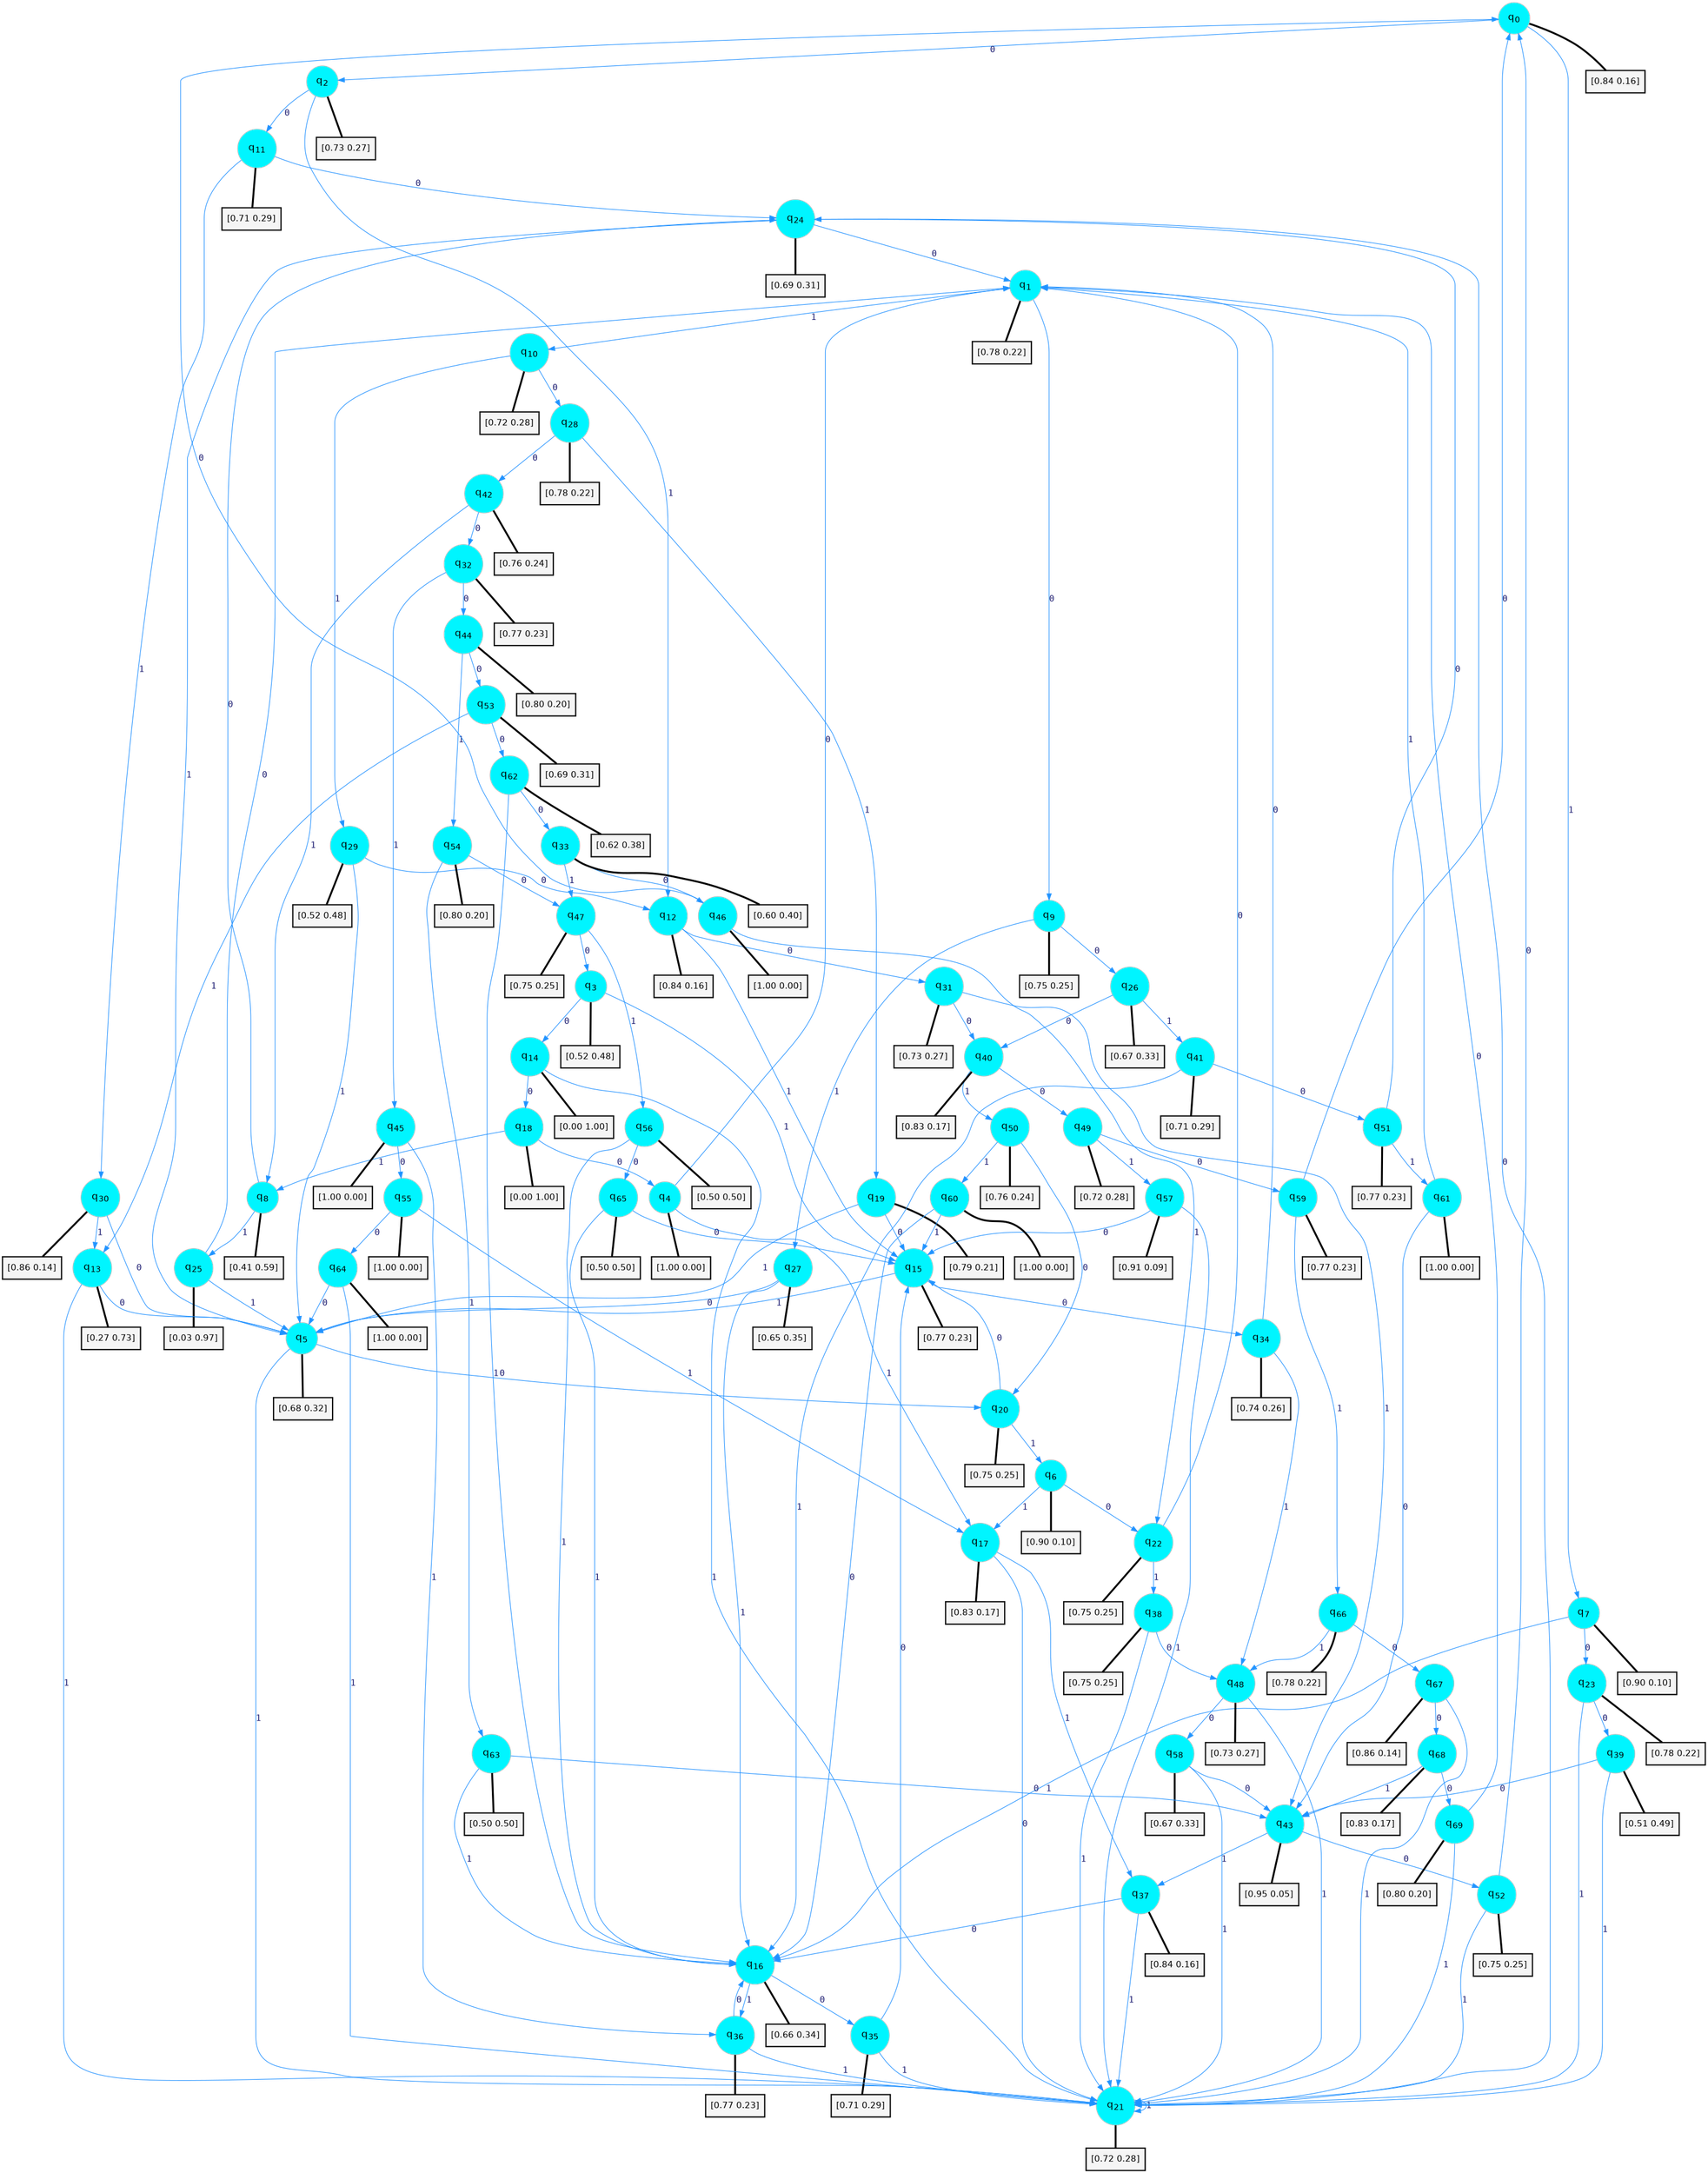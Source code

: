 digraph G {
graph [
bgcolor=transparent, dpi=300, rankdir=TD, size="40,25"];
node [
color=gray, fillcolor=turquoise1, fontcolor=black, fontname=Helvetica, fontsize=16, fontweight=bold, shape=circle, style=filled];
edge [
arrowsize=1, color=dodgerblue1, fontcolor=midnightblue, fontname=courier, fontweight=bold, penwidth=1, style=solid, weight=20];
0[label=<q<SUB>0</SUB>>];
1[label=<q<SUB>1</SUB>>];
2[label=<q<SUB>2</SUB>>];
3[label=<q<SUB>3</SUB>>];
4[label=<q<SUB>4</SUB>>];
5[label=<q<SUB>5</SUB>>];
6[label=<q<SUB>6</SUB>>];
7[label=<q<SUB>7</SUB>>];
8[label=<q<SUB>8</SUB>>];
9[label=<q<SUB>9</SUB>>];
10[label=<q<SUB>10</SUB>>];
11[label=<q<SUB>11</SUB>>];
12[label=<q<SUB>12</SUB>>];
13[label=<q<SUB>13</SUB>>];
14[label=<q<SUB>14</SUB>>];
15[label=<q<SUB>15</SUB>>];
16[label=<q<SUB>16</SUB>>];
17[label=<q<SUB>17</SUB>>];
18[label=<q<SUB>18</SUB>>];
19[label=<q<SUB>19</SUB>>];
20[label=<q<SUB>20</SUB>>];
21[label=<q<SUB>21</SUB>>];
22[label=<q<SUB>22</SUB>>];
23[label=<q<SUB>23</SUB>>];
24[label=<q<SUB>24</SUB>>];
25[label=<q<SUB>25</SUB>>];
26[label=<q<SUB>26</SUB>>];
27[label=<q<SUB>27</SUB>>];
28[label=<q<SUB>28</SUB>>];
29[label=<q<SUB>29</SUB>>];
30[label=<q<SUB>30</SUB>>];
31[label=<q<SUB>31</SUB>>];
32[label=<q<SUB>32</SUB>>];
33[label=<q<SUB>33</SUB>>];
34[label=<q<SUB>34</SUB>>];
35[label=<q<SUB>35</SUB>>];
36[label=<q<SUB>36</SUB>>];
37[label=<q<SUB>37</SUB>>];
38[label=<q<SUB>38</SUB>>];
39[label=<q<SUB>39</SUB>>];
40[label=<q<SUB>40</SUB>>];
41[label=<q<SUB>41</SUB>>];
42[label=<q<SUB>42</SUB>>];
43[label=<q<SUB>43</SUB>>];
44[label=<q<SUB>44</SUB>>];
45[label=<q<SUB>45</SUB>>];
46[label=<q<SUB>46</SUB>>];
47[label=<q<SUB>47</SUB>>];
48[label=<q<SUB>48</SUB>>];
49[label=<q<SUB>49</SUB>>];
50[label=<q<SUB>50</SUB>>];
51[label=<q<SUB>51</SUB>>];
52[label=<q<SUB>52</SUB>>];
53[label=<q<SUB>53</SUB>>];
54[label=<q<SUB>54</SUB>>];
55[label=<q<SUB>55</SUB>>];
56[label=<q<SUB>56</SUB>>];
57[label=<q<SUB>57</SUB>>];
58[label=<q<SUB>58</SUB>>];
59[label=<q<SUB>59</SUB>>];
60[label=<q<SUB>60</SUB>>];
61[label=<q<SUB>61</SUB>>];
62[label=<q<SUB>62</SUB>>];
63[label=<q<SUB>63</SUB>>];
64[label=<q<SUB>64</SUB>>];
65[label=<q<SUB>65</SUB>>];
66[label=<q<SUB>66</SUB>>];
67[label=<q<SUB>67</SUB>>];
68[label=<q<SUB>68</SUB>>];
69[label=<q<SUB>69</SUB>>];
70[label="[0.84 0.16]", shape=box,fontcolor=black, fontname=Helvetica, fontsize=14, penwidth=2, fillcolor=whitesmoke,color=black];
71[label="[0.78 0.22]", shape=box,fontcolor=black, fontname=Helvetica, fontsize=14, penwidth=2, fillcolor=whitesmoke,color=black];
72[label="[0.73 0.27]", shape=box,fontcolor=black, fontname=Helvetica, fontsize=14, penwidth=2, fillcolor=whitesmoke,color=black];
73[label="[0.52 0.48]", shape=box,fontcolor=black, fontname=Helvetica, fontsize=14, penwidth=2, fillcolor=whitesmoke,color=black];
74[label="[1.00 0.00]", shape=box,fontcolor=black, fontname=Helvetica, fontsize=14, penwidth=2, fillcolor=whitesmoke,color=black];
75[label="[0.68 0.32]", shape=box,fontcolor=black, fontname=Helvetica, fontsize=14, penwidth=2, fillcolor=whitesmoke,color=black];
76[label="[0.90 0.10]", shape=box,fontcolor=black, fontname=Helvetica, fontsize=14, penwidth=2, fillcolor=whitesmoke,color=black];
77[label="[0.90 0.10]", shape=box,fontcolor=black, fontname=Helvetica, fontsize=14, penwidth=2, fillcolor=whitesmoke,color=black];
78[label="[0.41 0.59]", shape=box,fontcolor=black, fontname=Helvetica, fontsize=14, penwidth=2, fillcolor=whitesmoke,color=black];
79[label="[0.75 0.25]", shape=box,fontcolor=black, fontname=Helvetica, fontsize=14, penwidth=2, fillcolor=whitesmoke,color=black];
80[label="[0.72 0.28]", shape=box,fontcolor=black, fontname=Helvetica, fontsize=14, penwidth=2, fillcolor=whitesmoke,color=black];
81[label="[0.71 0.29]", shape=box,fontcolor=black, fontname=Helvetica, fontsize=14, penwidth=2, fillcolor=whitesmoke,color=black];
82[label="[0.84 0.16]", shape=box,fontcolor=black, fontname=Helvetica, fontsize=14, penwidth=2, fillcolor=whitesmoke,color=black];
83[label="[0.27 0.73]", shape=box,fontcolor=black, fontname=Helvetica, fontsize=14, penwidth=2, fillcolor=whitesmoke,color=black];
84[label="[0.00 1.00]", shape=box,fontcolor=black, fontname=Helvetica, fontsize=14, penwidth=2, fillcolor=whitesmoke,color=black];
85[label="[0.77 0.23]", shape=box,fontcolor=black, fontname=Helvetica, fontsize=14, penwidth=2, fillcolor=whitesmoke,color=black];
86[label="[0.66 0.34]", shape=box,fontcolor=black, fontname=Helvetica, fontsize=14, penwidth=2, fillcolor=whitesmoke,color=black];
87[label="[0.83 0.17]", shape=box,fontcolor=black, fontname=Helvetica, fontsize=14, penwidth=2, fillcolor=whitesmoke,color=black];
88[label="[0.00 1.00]", shape=box,fontcolor=black, fontname=Helvetica, fontsize=14, penwidth=2, fillcolor=whitesmoke,color=black];
89[label="[0.79 0.21]", shape=box,fontcolor=black, fontname=Helvetica, fontsize=14, penwidth=2, fillcolor=whitesmoke,color=black];
90[label="[0.75 0.25]", shape=box,fontcolor=black, fontname=Helvetica, fontsize=14, penwidth=2, fillcolor=whitesmoke,color=black];
91[label="[0.72 0.28]", shape=box,fontcolor=black, fontname=Helvetica, fontsize=14, penwidth=2, fillcolor=whitesmoke,color=black];
92[label="[0.75 0.25]", shape=box,fontcolor=black, fontname=Helvetica, fontsize=14, penwidth=2, fillcolor=whitesmoke,color=black];
93[label="[0.78 0.22]", shape=box,fontcolor=black, fontname=Helvetica, fontsize=14, penwidth=2, fillcolor=whitesmoke,color=black];
94[label="[0.69 0.31]", shape=box,fontcolor=black, fontname=Helvetica, fontsize=14, penwidth=2, fillcolor=whitesmoke,color=black];
95[label="[0.03 0.97]", shape=box,fontcolor=black, fontname=Helvetica, fontsize=14, penwidth=2, fillcolor=whitesmoke,color=black];
96[label="[0.67 0.33]", shape=box,fontcolor=black, fontname=Helvetica, fontsize=14, penwidth=2, fillcolor=whitesmoke,color=black];
97[label="[0.65 0.35]", shape=box,fontcolor=black, fontname=Helvetica, fontsize=14, penwidth=2, fillcolor=whitesmoke,color=black];
98[label="[0.78 0.22]", shape=box,fontcolor=black, fontname=Helvetica, fontsize=14, penwidth=2, fillcolor=whitesmoke,color=black];
99[label="[0.52 0.48]", shape=box,fontcolor=black, fontname=Helvetica, fontsize=14, penwidth=2, fillcolor=whitesmoke,color=black];
100[label="[0.86 0.14]", shape=box,fontcolor=black, fontname=Helvetica, fontsize=14, penwidth=2, fillcolor=whitesmoke,color=black];
101[label="[0.73 0.27]", shape=box,fontcolor=black, fontname=Helvetica, fontsize=14, penwidth=2, fillcolor=whitesmoke,color=black];
102[label="[0.77 0.23]", shape=box,fontcolor=black, fontname=Helvetica, fontsize=14, penwidth=2, fillcolor=whitesmoke,color=black];
103[label="[0.60 0.40]", shape=box,fontcolor=black, fontname=Helvetica, fontsize=14, penwidth=2, fillcolor=whitesmoke,color=black];
104[label="[0.74 0.26]", shape=box,fontcolor=black, fontname=Helvetica, fontsize=14, penwidth=2, fillcolor=whitesmoke,color=black];
105[label="[0.71 0.29]", shape=box,fontcolor=black, fontname=Helvetica, fontsize=14, penwidth=2, fillcolor=whitesmoke,color=black];
106[label="[0.77 0.23]", shape=box,fontcolor=black, fontname=Helvetica, fontsize=14, penwidth=2, fillcolor=whitesmoke,color=black];
107[label="[0.84 0.16]", shape=box,fontcolor=black, fontname=Helvetica, fontsize=14, penwidth=2, fillcolor=whitesmoke,color=black];
108[label="[0.75 0.25]", shape=box,fontcolor=black, fontname=Helvetica, fontsize=14, penwidth=2, fillcolor=whitesmoke,color=black];
109[label="[0.51 0.49]", shape=box,fontcolor=black, fontname=Helvetica, fontsize=14, penwidth=2, fillcolor=whitesmoke,color=black];
110[label="[0.83 0.17]", shape=box,fontcolor=black, fontname=Helvetica, fontsize=14, penwidth=2, fillcolor=whitesmoke,color=black];
111[label="[0.71 0.29]", shape=box,fontcolor=black, fontname=Helvetica, fontsize=14, penwidth=2, fillcolor=whitesmoke,color=black];
112[label="[0.76 0.24]", shape=box,fontcolor=black, fontname=Helvetica, fontsize=14, penwidth=2, fillcolor=whitesmoke,color=black];
113[label="[0.95 0.05]", shape=box,fontcolor=black, fontname=Helvetica, fontsize=14, penwidth=2, fillcolor=whitesmoke,color=black];
114[label="[0.80 0.20]", shape=box,fontcolor=black, fontname=Helvetica, fontsize=14, penwidth=2, fillcolor=whitesmoke,color=black];
115[label="[1.00 0.00]", shape=box,fontcolor=black, fontname=Helvetica, fontsize=14, penwidth=2, fillcolor=whitesmoke,color=black];
116[label="[1.00 0.00]", shape=box,fontcolor=black, fontname=Helvetica, fontsize=14, penwidth=2, fillcolor=whitesmoke,color=black];
117[label="[0.75 0.25]", shape=box,fontcolor=black, fontname=Helvetica, fontsize=14, penwidth=2, fillcolor=whitesmoke,color=black];
118[label="[0.73 0.27]", shape=box,fontcolor=black, fontname=Helvetica, fontsize=14, penwidth=2, fillcolor=whitesmoke,color=black];
119[label="[0.72 0.28]", shape=box,fontcolor=black, fontname=Helvetica, fontsize=14, penwidth=2, fillcolor=whitesmoke,color=black];
120[label="[0.76 0.24]", shape=box,fontcolor=black, fontname=Helvetica, fontsize=14, penwidth=2, fillcolor=whitesmoke,color=black];
121[label="[0.77 0.23]", shape=box,fontcolor=black, fontname=Helvetica, fontsize=14, penwidth=2, fillcolor=whitesmoke,color=black];
122[label="[0.75 0.25]", shape=box,fontcolor=black, fontname=Helvetica, fontsize=14, penwidth=2, fillcolor=whitesmoke,color=black];
123[label="[0.69 0.31]", shape=box,fontcolor=black, fontname=Helvetica, fontsize=14, penwidth=2, fillcolor=whitesmoke,color=black];
124[label="[0.80 0.20]", shape=box,fontcolor=black, fontname=Helvetica, fontsize=14, penwidth=2, fillcolor=whitesmoke,color=black];
125[label="[1.00 0.00]", shape=box,fontcolor=black, fontname=Helvetica, fontsize=14, penwidth=2, fillcolor=whitesmoke,color=black];
126[label="[0.50 0.50]", shape=box,fontcolor=black, fontname=Helvetica, fontsize=14, penwidth=2, fillcolor=whitesmoke,color=black];
127[label="[0.91 0.09]", shape=box,fontcolor=black, fontname=Helvetica, fontsize=14, penwidth=2, fillcolor=whitesmoke,color=black];
128[label="[0.67 0.33]", shape=box,fontcolor=black, fontname=Helvetica, fontsize=14, penwidth=2, fillcolor=whitesmoke,color=black];
129[label="[0.77 0.23]", shape=box,fontcolor=black, fontname=Helvetica, fontsize=14, penwidth=2, fillcolor=whitesmoke,color=black];
130[label="[1.00 0.00]", shape=box,fontcolor=black, fontname=Helvetica, fontsize=14, penwidth=2, fillcolor=whitesmoke,color=black];
131[label="[1.00 0.00]", shape=box,fontcolor=black, fontname=Helvetica, fontsize=14, penwidth=2, fillcolor=whitesmoke,color=black];
132[label="[0.62 0.38]", shape=box,fontcolor=black, fontname=Helvetica, fontsize=14, penwidth=2, fillcolor=whitesmoke,color=black];
133[label="[0.50 0.50]", shape=box,fontcolor=black, fontname=Helvetica, fontsize=14, penwidth=2, fillcolor=whitesmoke,color=black];
134[label="[1.00 0.00]", shape=box,fontcolor=black, fontname=Helvetica, fontsize=14, penwidth=2, fillcolor=whitesmoke,color=black];
135[label="[0.50 0.50]", shape=box,fontcolor=black, fontname=Helvetica, fontsize=14, penwidth=2, fillcolor=whitesmoke,color=black];
136[label="[0.78 0.22]", shape=box,fontcolor=black, fontname=Helvetica, fontsize=14, penwidth=2, fillcolor=whitesmoke,color=black];
137[label="[0.86 0.14]", shape=box,fontcolor=black, fontname=Helvetica, fontsize=14, penwidth=2, fillcolor=whitesmoke,color=black];
138[label="[0.83 0.17]", shape=box,fontcolor=black, fontname=Helvetica, fontsize=14, penwidth=2, fillcolor=whitesmoke,color=black];
139[label="[0.80 0.20]", shape=box,fontcolor=black, fontname=Helvetica, fontsize=14, penwidth=2, fillcolor=whitesmoke,color=black];
0->2 [label=0];
0->7 [label=1];
0->70 [arrowhead=none, penwidth=3,color=black];
1->9 [label=0];
1->10 [label=1];
1->71 [arrowhead=none, penwidth=3,color=black];
2->11 [label=0];
2->12 [label=1];
2->72 [arrowhead=none, penwidth=3,color=black];
3->14 [label=0];
3->15 [label=1];
3->73 [arrowhead=none, penwidth=3,color=black];
4->1 [label=0];
4->17 [label=1];
4->74 [arrowhead=none, penwidth=3,color=black];
5->20 [label=0];
5->21 [label=1];
5->75 [arrowhead=none, penwidth=3,color=black];
6->22 [label=0];
6->17 [label=1];
6->76 [arrowhead=none, penwidth=3,color=black];
7->23 [label=0];
7->16 [label=1];
7->77 [arrowhead=none, penwidth=3,color=black];
8->24 [label=0];
8->25 [label=1];
8->78 [arrowhead=none, penwidth=3,color=black];
9->26 [label=0];
9->27 [label=1];
9->79 [arrowhead=none, penwidth=3,color=black];
10->28 [label=0];
10->29 [label=1];
10->80 [arrowhead=none, penwidth=3,color=black];
11->24 [label=0];
11->30 [label=1];
11->81 [arrowhead=none, penwidth=3,color=black];
12->31 [label=0];
12->15 [label=1];
12->82 [arrowhead=none, penwidth=3,color=black];
13->5 [label=0];
13->21 [label=1];
13->83 [arrowhead=none, penwidth=3,color=black];
14->18 [label=0];
14->21 [label=1];
14->84 [arrowhead=none, penwidth=3,color=black];
15->34 [label=0];
15->5 [label=1];
15->85 [arrowhead=none, penwidth=3,color=black];
16->35 [label=0];
16->36 [label=1];
16->86 [arrowhead=none, penwidth=3,color=black];
17->21 [label=0];
17->37 [label=1];
17->87 [arrowhead=none, penwidth=3,color=black];
18->4 [label=0];
18->8 [label=1];
18->88 [arrowhead=none, penwidth=3,color=black];
19->15 [label=0];
19->5 [label=1];
19->89 [arrowhead=none, penwidth=3,color=black];
20->15 [label=0];
20->6 [label=1];
20->90 [arrowhead=none, penwidth=3,color=black];
21->24 [label=0];
21->21 [label=1];
21->91 [arrowhead=none, penwidth=3,color=black];
22->1 [label=0];
22->38 [label=1];
22->92 [arrowhead=none, penwidth=3,color=black];
23->39 [label=0];
23->21 [label=1];
23->93 [arrowhead=none, penwidth=3,color=black];
24->1 [label=0];
24->5 [label=1];
24->94 [arrowhead=none, penwidth=3,color=black];
25->1 [label=0];
25->5 [label=1];
25->95 [arrowhead=none, penwidth=3,color=black];
26->40 [label=0];
26->41 [label=1];
26->96 [arrowhead=none, penwidth=3,color=black];
27->5 [label=0];
27->16 [label=1];
27->97 [arrowhead=none, penwidth=3,color=black];
28->42 [label=0];
28->19 [label=1];
28->98 [arrowhead=none, penwidth=3,color=black];
29->12 [label=0];
29->5 [label=1];
29->99 [arrowhead=none, penwidth=3,color=black];
30->5 [label=0];
30->13 [label=1];
30->100 [arrowhead=none, penwidth=3,color=black];
31->40 [label=0];
31->43 [label=1];
31->101 [arrowhead=none, penwidth=3,color=black];
32->44 [label=0];
32->45 [label=1];
32->102 [arrowhead=none, penwidth=3,color=black];
33->46 [label=0];
33->47 [label=1];
33->103 [arrowhead=none, penwidth=3,color=black];
34->1 [label=0];
34->48 [label=1];
34->104 [arrowhead=none, penwidth=3,color=black];
35->15 [label=0];
35->21 [label=1];
35->105 [arrowhead=none, penwidth=3,color=black];
36->16 [label=0];
36->21 [label=1];
36->106 [arrowhead=none, penwidth=3,color=black];
37->16 [label=0];
37->21 [label=1];
37->107 [arrowhead=none, penwidth=3,color=black];
38->48 [label=0];
38->21 [label=1];
38->108 [arrowhead=none, penwidth=3,color=black];
39->43 [label=0];
39->21 [label=1];
39->109 [arrowhead=none, penwidth=3,color=black];
40->49 [label=0];
40->50 [label=1];
40->110 [arrowhead=none, penwidth=3,color=black];
41->51 [label=0];
41->16 [label=1];
41->111 [arrowhead=none, penwidth=3,color=black];
42->32 [label=0];
42->8 [label=1];
42->112 [arrowhead=none, penwidth=3,color=black];
43->52 [label=0];
43->37 [label=1];
43->113 [arrowhead=none, penwidth=3,color=black];
44->53 [label=0];
44->54 [label=1];
44->114 [arrowhead=none, penwidth=3,color=black];
45->55 [label=0];
45->36 [label=1];
45->115 [arrowhead=none, penwidth=3,color=black];
46->0 [label=0];
46->22 [label=1];
46->116 [arrowhead=none, penwidth=3,color=black];
47->3 [label=0];
47->56 [label=1];
47->117 [arrowhead=none, penwidth=3,color=black];
48->58 [label=0];
48->21 [label=1];
48->118 [arrowhead=none, penwidth=3,color=black];
49->59 [label=0];
49->57 [label=1];
49->119 [arrowhead=none, penwidth=3,color=black];
50->20 [label=0];
50->60 [label=1];
50->120 [arrowhead=none, penwidth=3,color=black];
51->24 [label=0];
51->61 [label=1];
51->121 [arrowhead=none, penwidth=3,color=black];
52->0 [label=0];
52->21 [label=1];
52->122 [arrowhead=none, penwidth=3,color=black];
53->62 [label=0];
53->13 [label=1];
53->123 [arrowhead=none, penwidth=3,color=black];
54->47 [label=0];
54->63 [label=1];
54->124 [arrowhead=none, penwidth=3,color=black];
55->64 [label=0];
55->17 [label=1];
55->125 [arrowhead=none, penwidth=3,color=black];
56->65 [label=0];
56->16 [label=1];
56->126 [arrowhead=none, penwidth=3,color=black];
57->15 [label=0];
57->21 [label=1];
57->127 [arrowhead=none, penwidth=3,color=black];
58->43 [label=0];
58->21 [label=1];
58->128 [arrowhead=none, penwidth=3,color=black];
59->0 [label=0];
59->66 [label=1];
59->129 [arrowhead=none, penwidth=3,color=black];
60->16 [label=0];
60->15 [label=1];
60->130 [arrowhead=none, penwidth=3,color=black];
61->43 [label=0];
61->1 [label=1];
61->131 [arrowhead=none, penwidth=3,color=black];
62->33 [label=0];
62->16 [label=1];
62->132 [arrowhead=none, penwidth=3,color=black];
63->43 [label=0];
63->16 [label=1];
63->133 [arrowhead=none, penwidth=3,color=black];
64->5 [label=0];
64->21 [label=1];
64->134 [arrowhead=none, penwidth=3,color=black];
65->15 [label=0];
65->16 [label=1];
65->135 [arrowhead=none, penwidth=3,color=black];
66->67 [label=0];
66->48 [label=1];
66->136 [arrowhead=none, penwidth=3,color=black];
67->68 [label=0];
67->21 [label=1];
67->137 [arrowhead=none, penwidth=3,color=black];
68->69 [label=0];
68->43 [label=1];
68->138 [arrowhead=none, penwidth=3,color=black];
69->1 [label=0];
69->21 [label=1];
69->139 [arrowhead=none, penwidth=3,color=black];
}

